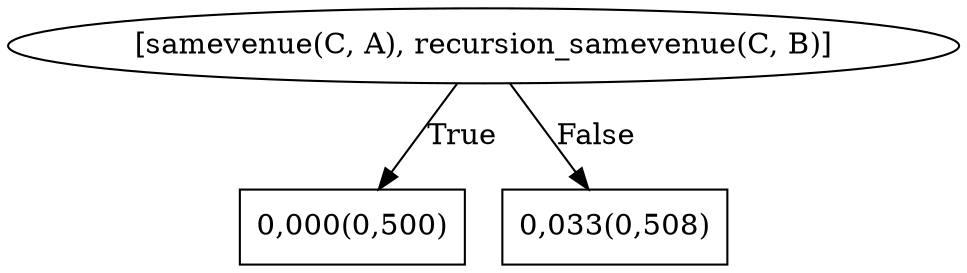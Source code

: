digraph G{ 
1[label = "[samevenue(C, A), recursion_samevenue(C, B)]"];
1 -> 2[label="True"];
1 -> 3[label="False"];
2[shape = box,label = "0,000(0,500)"];
3[shape = box,label = "0,033(0,508)"];
}
